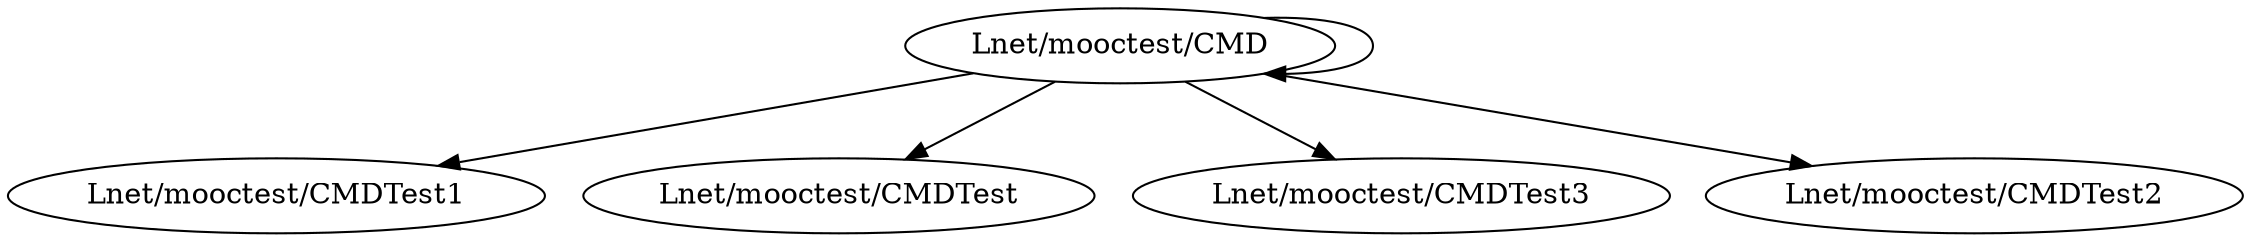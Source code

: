 digraph cmd_class {
    "Lnet/mooctest/CMD" -> "Lnet/mooctest/CMDTest1";
    "Lnet/mooctest/CMD" -> "Lnet/mooctest/CMDTest";
    "Lnet/mooctest/CMD" -> "Lnet/mooctest/CMDTest3";
    "Lnet/mooctest/CMD" -> "Lnet/mooctest/CMDTest2";
    "Lnet/mooctest/CMD" -> "Lnet/mooctest/CMD";
}
